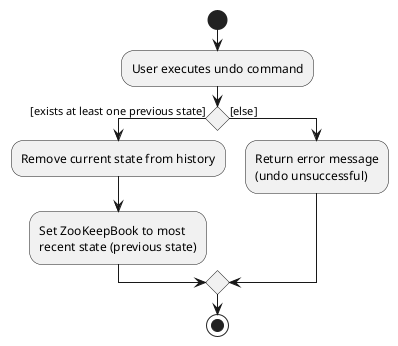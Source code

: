 @startuml
start
:User executes undo command;

'Since the beta syntax does not support placing the condition outside the
'diamond we place it as the true branch instead.

if () then ([exists at least one previous state])
    :Remove current state from history;
    :Set ZooKeepBook to most
    recent state (previous state);
else ([else])
    :Return error message
    (undo unsuccessful);
endif
stop
@enduml
